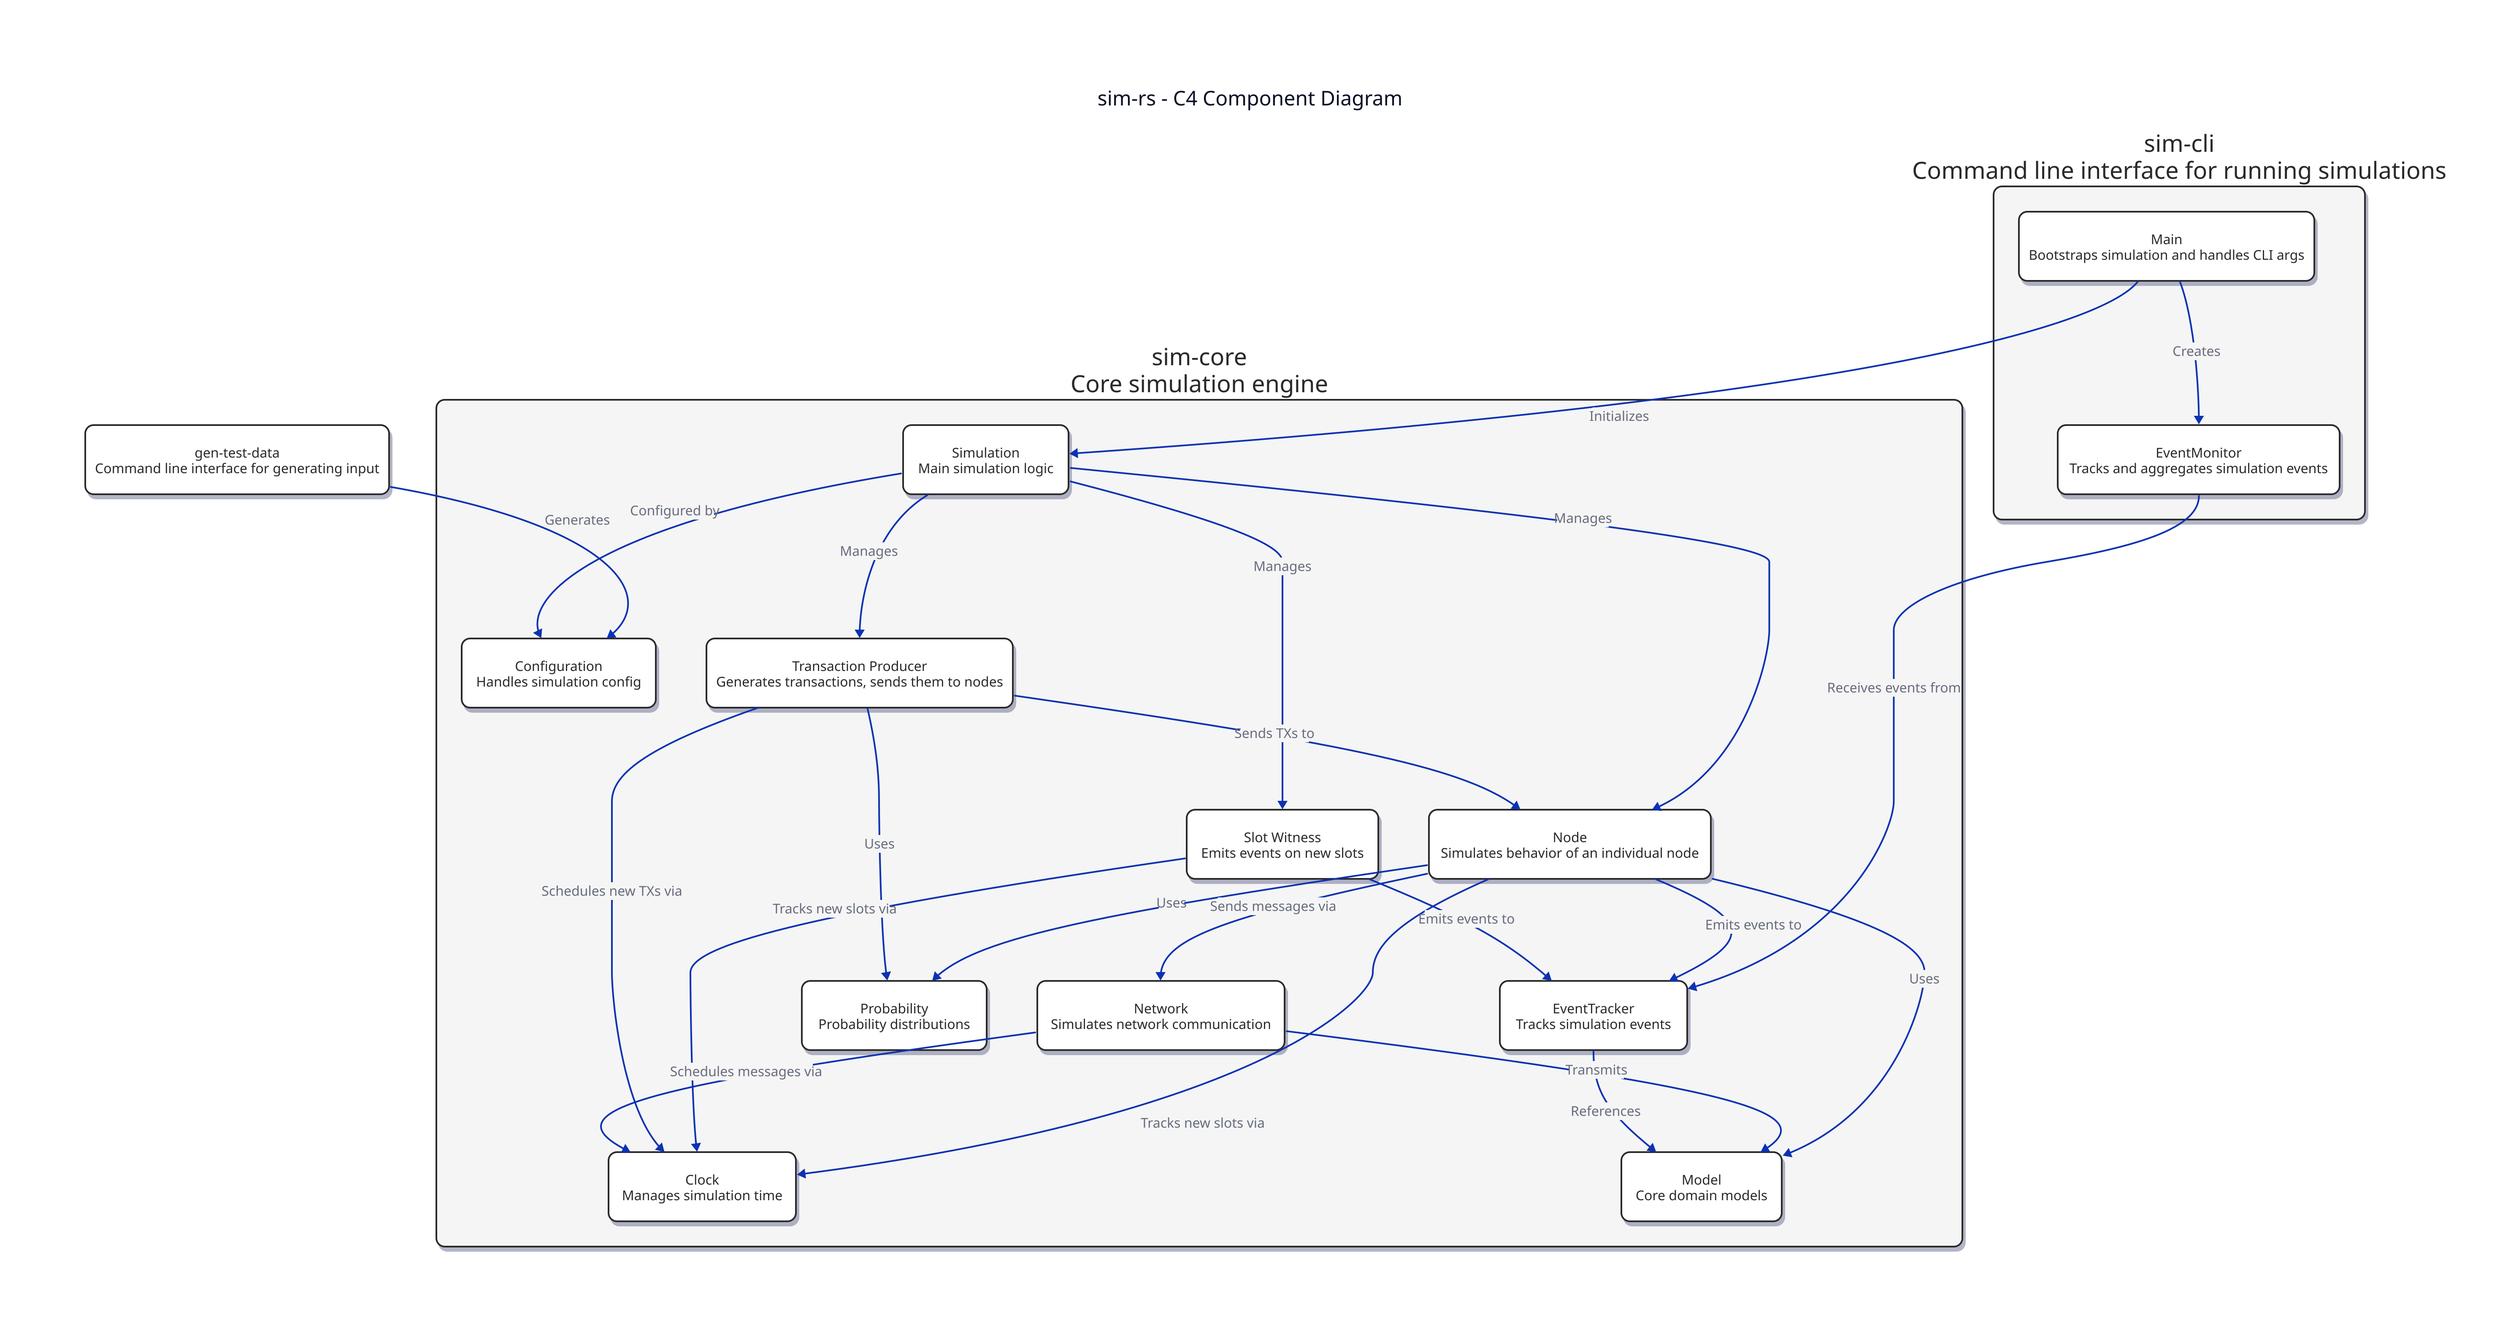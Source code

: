 title: {
  label: "sim-rs - C4 Component Diagram"
  near: top-center
  shape: text
  style.font-size: 24
  style.bold: true
}

# Styles
classes: {
  component: {
    style: {
      stroke: "#2a2a2a"
      fill: "#ffffff"
      font-color: "#2a2a2a"
      border-radius: 10
      shadow: true
    }
  }
  container: {
    style: {
      stroke: "#2a2a2a"
      fill: "#f5f5f5"
      font-color: "#2a2a2a"
      border-radius: 10
      shadow: true
    }
  }
}

# Main Containers
sim-cli: {
  class: container
  label: "sim-cli\nCommand line interface for running simulations"

  events: {
    class: component
    label: "EventMonitor\nTracks and aggregates simulation events"
  }

  main: {
    class: component
    label: "Main\nBootstraps simulation and handles CLI args"
  }
}

gen-test-data: {
  class: component
  label: "gen-test-data\nCommand line interface for generating input"
}

sim-core: {
  class: container
  label: "sim-core\nCore simulation engine"

  clock: {
    class: component
    label: "Clock\nManages simulation time"
  }

  config: {
    class: component
    label: "Configuration\nHandles simulation config"
  }

  events: {
    class: component
    label: "EventTracker\nTracks simulation events"
  }

  model: {
    class: component
    label: "Model\nCore domain models"
  }

  network: {
    class: component
    label: "Network\nSimulates network communication"
  }

  node: {
    class: component
    label: "Node\nSimulates behavior of an individual node"
  }

  probability: {
    class: component
    label: "Probability\nProbability distributions"
  }

  simulation: {
    class: component
    label: "Simulation\nMain simulation logic"
  }

  slot-witness: {
    class: component
    label: "Slot Witness\nEmits events on new slots"
  }

  tx-producer: {
    class: component
    label: "Transaction Producer\nGenerates transactions, sends them to nodes"
  }
}

# Relationships
sim-cli.main -> sim-cli.events: "Creates"
sim-cli.main -> sim-core.simulation: "Initializes"
sim-cli.events -> sim-core.events: "Receives events from"

gen-test-data -> sim-core.config: "Generates"

sim-core.simulation -> sim-core.config: "Configured by"
sim-core.simulation -> sim-core.node: "Manages"
sim-core.simulation -> sim-core.slot-witness: "Manages"
sim-core.simulation -> sim-core.tx-producer: "Manages"

sim-core.node -> sim-core.clock: "Tracks new slots via"
sim-core.node -> sim-core.model: "Uses"
sim-core.node -> sim-core.network: "Sends messages via"
sim-core.node -> sim-core.probability: "Uses"
sim-core.node -> sim-core.events: "Emits events to"

sim-core.slot-witness -> sim-core.clock: "Tracks new slots via"
sim-core.slot-witness -> sim-core.events: "Emits events to"

sim-core.tx-producer -> sim-core.clock: "Schedules new TXs via"
sim-core.tx-producer -> sim-core.node: "Sends TXs to"
sim-core.tx-producer -> sim-core.probability: "Uses"

sim-core.network -> sim-core.clock: "Schedules messages via"
sim-core.network -> sim-core.model: "Transmits"

sim-core.events -> sim-core.model: "References"
